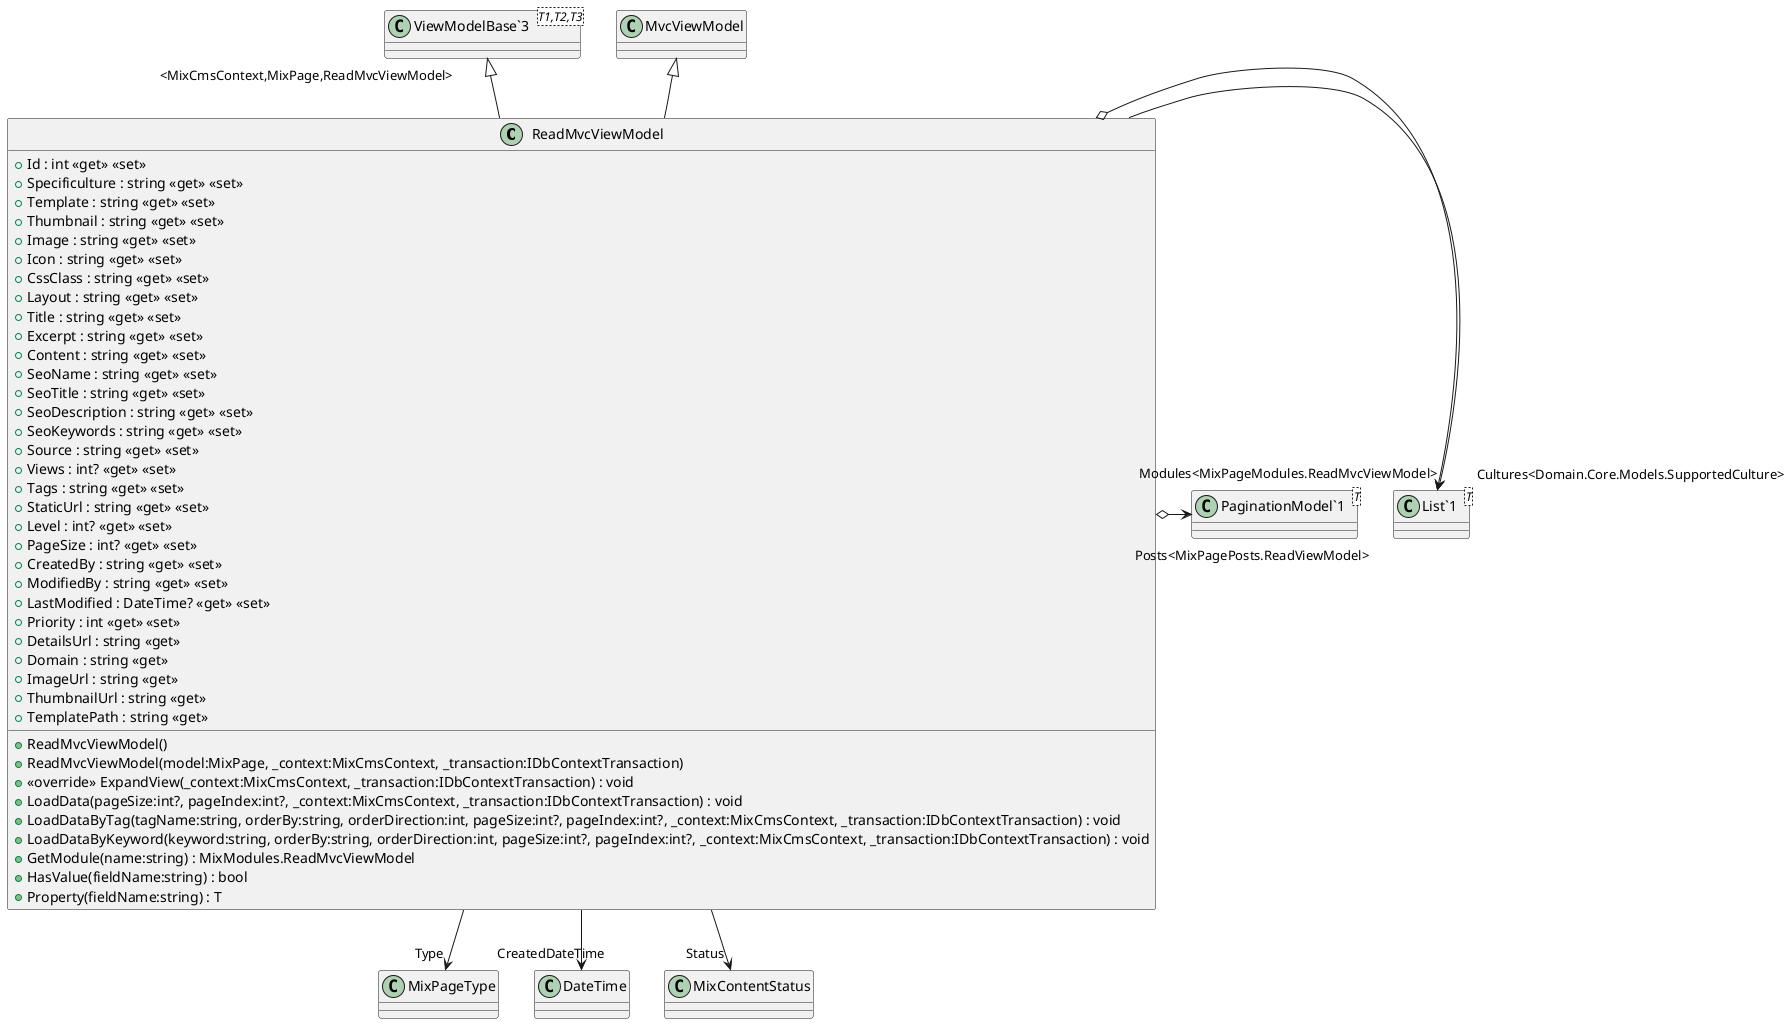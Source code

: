 @startuml
class ReadMvcViewModel {
    + Id : int <<get>> <<set>>
    + Specificulture : string <<get>> <<set>>
    + Template : string <<get>> <<set>>
    + Thumbnail : string <<get>> <<set>>
    + Image : string <<get>> <<set>>
    + Icon : string <<get>> <<set>>
    + CssClass : string <<get>> <<set>>
    + Layout : string <<get>> <<set>>
    + Title : string <<get>> <<set>>
    + Excerpt : string <<get>> <<set>>
    + Content : string <<get>> <<set>>
    + SeoName : string <<get>> <<set>>
    + SeoTitle : string <<get>> <<set>>
    + SeoDescription : string <<get>> <<set>>
    + SeoKeywords : string <<get>> <<set>>
    + Source : string <<get>> <<set>>
    + Views : int? <<get>> <<set>>
    + Tags : string <<get>> <<set>>
    + StaticUrl : string <<get>> <<set>>
    + Level : int? <<get>> <<set>>
    + PageSize : int? <<get>> <<set>>
    + CreatedBy : string <<get>> <<set>>
    + ModifiedBy : string <<get>> <<set>>
    + LastModified : DateTime? <<get>> <<set>>
    + Priority : int <<get>> <<set>>
    + DetailsUrl : string <<get>>
    + Domain : string <<get>>
    + ImageUrl : string <<get>>
    + ThumbnailUrl : string <<get>>
    + TemplatePath : string <<get>>
    + ReadMvcViewModel()
    + ReadMvcViewModel(model:MixPage, _context:MixCmsContext, _transaction:IDbContextTransaction)
    + <<override>> ExpandView(_context:MixCmsContext, _transaction:IDbContextTransaction) : void
    + LoadData(pageSize:int?, pageIndex:int?, _context:MixCmsContext, _transaction:IDbContextTransaction) : void
    + LoadDataByTag(tagName:string, orderBy:string, orderDirection:int, pageSize:int?, pageIndex:int?, _context:MixCmsContext, _transaction:IDbContextTransaction) : void
    + LoadDataByKeyword(keyword:string, orderBy:string, orderDirection:int, pageSize:int?, pageIndex:int?, _context:MixCmsContext, _transaction:IDbContextTransaction) : void
    + GetModule(name:string) : MixModules.ReadMvcViewModel
    + HasValue(fieldName:string) : bool
    + Property(fieldName:string) : T
}
class "ViewModelBase`3"<T1,T2,T3> {
}
class "List`1"<T> {
}
class "PaginationModel`1"<T> {
}
"ViewModelBase`3" "<MixCmsContext,MixPage,ReadMvcViewModel>" <|-- ReadMvcViewModel
MvcViewModel <|-- ReadMvcViewModel
ReadMvcViewModel --> "Cultures<Domain.Core.Models.SupportedCulture>" "List`1"
ReadMvcViewModel --> "Type" MixPageType
ReadMvcViewModel --> "CreatedDateTime" DateTime
ReadMvcViewModel --> "Status" MixContentStatus
ReadMvcViewModel o-> "Posts<MixPagePosts.ReadViewModel>" "PaginationModel`1"
ReadMvcViewModel o-> "Modules<MixPageModules.ReadMvcViewModel>" "List`1"
@enduml
